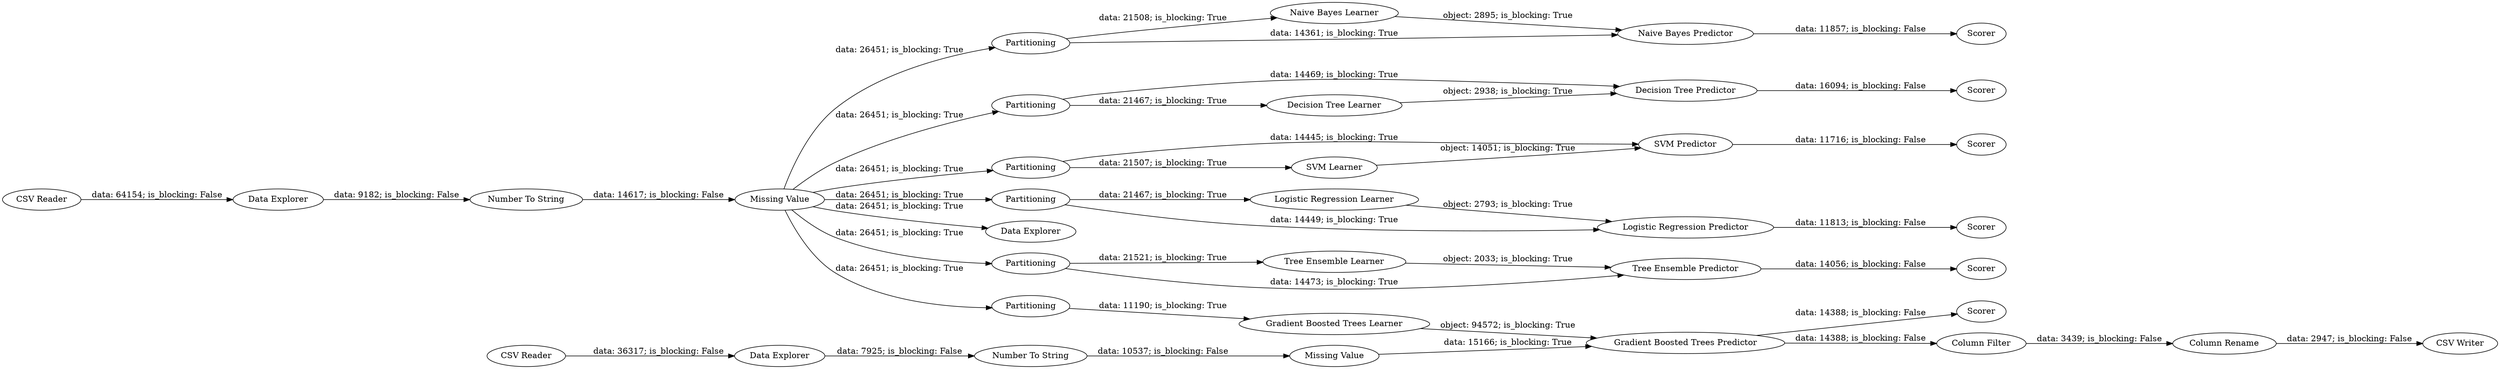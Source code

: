 digraph {
	"-901347494387460606_18" [label=Partitioning]
	"-901347494387460606_12" [label="SVM Predictor"]
	"-901347494387460606_13" [label=Scorer]
	"-901347494387460606_20" [label="Decision Tree Predictor"]
	"-901347494387460606_22" [label="Gradient Boosted Trees Learner"]
	"-901347494387460606_15" [label="Logistic Regression Learner"]
	"-901347494387460606_21" [label=Scorer]
	"-901347494387460606_34" [label="Number To String"]
	"-901347494387460606_4" [label="Missing Value"]
	"-901347494387460606_37" [label="Column Rename"]
	"-901347494387460606_28" [label="Tree Ensemble Learner"]
	"-901347494387460606_35" [label="Missing Value"]
	"-901347494387460606_23" [label="Gradient Boosted Trees Predictor"]
	"-901347494387460606_16" [label="Logistic Regression Predictor"]
	"-901347494387460606_10" [label=Partitioning]
	"-901347494387460606_11" [label="SVM Learner"]
	"-901347494387460606_14" [label=Partitioning]
	"-901347494387460606_17" [label=Scorer]
	"-901347494387460606_25" [label=Scorer]
	"-901347494387460606_19" [label="Decision Tree Learner"]
	"-901347494387460606_3" [label="Number To String"]
	"-901347494387460606_5" [label="Data Explorer"]
	"-901347494387460606_7" [label="Naive Bayes Learner"]
	"-901347494387460606_36" [label="Column Filter"]
	"-901347494387460606_30" [label=Partitioning]
	"-901347494387460606_24" [label=Partitioning]
	"-901347494387460606_9" [label=Scorer]
	"-901347494387460606_1" [label="CSV Reader"]
	"-901347494387460606_8" [label="Naive Bayes Predictor"]
	"-901347494387460606_33" [label="Data Explorer"]
	"-901347494387460606_2" [label="Data Explorer"]
	"-901347494387460606_6" [label=Partitioning]
	"-901347494387460606_31" [label=Scorer]
	"-901347494387460606_38" [label="CSV Writer"]
	"-901347494387460606_32" [label="CSV Reader"]
	"-901347494387460606_29" [label="Tree Ensemble Predictor"]
	"-901347494387460606_28" -> "-901347494387460606_29" [label="object: 2033; is_blocking: True"]
	"-901347494387460606_7" -> "-901347494387460606_8" [label="object: 2895; is_blocking: True"]
	"-901347494387460606_10" -> "-901347494387460606_12" [label="data: 14445; is_blocking: True"]
	"-901347494387460606_8" -> "-901347494387460606_9" [label="data: 11857; is_blocking: False"]
	"-901347494387460606_12" -> "-901347494387460606_13" [label="data: 11716; is_blocking: False"]
	"-901347494387460606_4" -> "-901347494387460606_14" [label="data: 26451; is_blocking: True"]
	"-901347494387460606_14" -> "-901347494387460606_15" [label="data: 21467; is_blocking: True"]
	"-901347494387460606_30" -> "-901347494387460606_29" [label="data: 14473; is_blocking: True"]
	"-901347494387460606_4" -> "-901347494387460606_10" [label="data: 26451; is_blocking: True"]
	"-901347494387460606_3" -> "-901347494387460606_4" [label="data: 14617; is_blocking: False"]
	"-901347494387460606_36" -> "-901347494387460606_37" [label="data: 3439; is_blocking: False"]
	"-901347494387460606_4" -> "-901347494387460606_5" [label="data: 26451; is_blocking: True"]
	"-901347494387460606_29" -> "-901347494387460606_31" [label="data: 14056; is_blocking: False"]
	"-901347494387460606_33" -> "-901347494387460606_34" [label="data: 7925; is_blocking: False"]
	"-901347494387460606_37" -> "-901347494387460606_38" [label="data: 2947; is_blocking: False"]
	"-901347494387460606_6" -> "-901347494387460606_8" [label="data: 14361; is_blocking: True"]
	"-901347494387460606_10" -> "-901347494387460606_11" [label="data: 21507; is_blocking: True"]
	"-901347494387460606_22" -> "-901347494387460606_23" [label="object: 94572; is_blocking: True"]
	"-901347494387460606_24" -> "-901347494387460606_22" [label="data: 11190; is_blocking: True"]
	"-901347494387460606_4" -> "-901347494387460606_24" [label="data: 26451; is_blocking: True"]
	"-901347494387460606_11" -> "-901347494387460606_12" [label="object: 14051; is_blocking: True"]
	"-901347494387460606_18" -> "-901347494387460606_19" [label="data: 21467; is_blocking: True"]
	"-901347494387460606_18" -> "-901347494387460606_20" [label="data: 14469; is_blocking: True"]
	"-901347494387460606_23" -> "-901347494387460606_25" [label="data: 14388; is_blocking: False"]
	"-901347494387460606_16" -> "-901347494387460606_17" [label="data: 11813; is_blocking: False"]
	"-901347494387460606_30" -> "-901347494387460606_28" [label="data: 21521; is_blocking: True"]
	"-901347494387460606_32" -> "-901347494387460606_33" [label="data: 36317; is_blocking: False"]
	"-901347494387460606_14" -> "-901347494387460606_16" [label="data: 14449; is_blocking: True"]
	"-901347494387460606_6" -> "-901347494387460606_7" [label="data: 21508; is_blocking: True"]
	"-901347494387460606_15" -> "-901347494387460606_16" [label="object: 2793; is_blocking: True"]
	"-901347494387460606_19" -> "-901347494387460606_20" [label="object: 2938; is_blocking: True"]
	"-901347494387460606_4" -> "-901347494387460606_18" [label="data: 26451; is_blocking: True"]
	"-901347494387460606_35" -> "-901347494387460606_23" [label="data: 15166; is_blocking: True"]
	"-901347494387460606_34" -> "-901347494387460606_35" [label="data: 10537; is_blocking: False"]
	"-901347494387460606_4" -> "-901347494387460606_6" [label="data: 26451; is_blocking: True"]
	"-901347494387460606_2" -> "-901347494387460606_3" [label="data: 9182; is_blocking: False"]
	"-901347494387460606_4" -> "-901347494387460606_30" [label="data: 26451; is_blocking: True"]
	"-901347494387460606_20" -> "-901347494387460606_21" [label="data: 16094; is_blocking: False"]
	"-901347494387460606_23" -> "-901347494387460606_36" [label="data: 14388; is_blocking: False"]
	"-901347494387460606_1" -> "-901347494387460606_2" [label="data: 64154; is_blocking: False"]
	rankdir=LR
}
